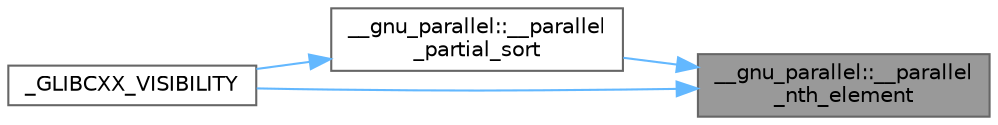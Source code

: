 digraph "__gnu_parallel::__parallel_nth_element"
{
 // LATEX_PDF_SIZE
  bgcolor="transparent";
  edge [fontname=Helvetica,fontsize=10,labelfontname=Helvetica,labelfontsize=10];
  node [fontname=Helvetica,fontsize=10,shape=box,height=0.2,width=0.4];
  rankdir="RL";
  Node1 [id="Node000001",label="__gnu_parallel::__parallel\l_nth_element",height=0.2,width=0.4,color="gray40", fillcolor="grey60", style="filled", fontcolor="black",tooltip="Parallel implementation of std::nth_element()."];
  Node1 -> Node2 [id="edge7_Node000001_Node000002",dir="back",color="steelblue1",style="solid",tooltip=" "];
  Node2 [id="Node000002",label="__gnu_parallel::__parallel\l_partial_sort",height=0.2,width=0.4,color="grey40", fillcolor="white", style="filled",URL="$namespace____gnu__parallel.html#abe60c5cc3788e1b1602175af0057d3f8",tooltip="Parallel implementation of std::partial_sort()."];
  Node2 -> Node3 [id="edge8_Node000002_Node000003",dir="back",color="steelblue1",style="solid",tooltip=" "];
  Node3 [id="Node000003",label="_GLIBCXX_VISIBILITY",height=0.2,width=0.4,color="grey40", fillcolor="white", style="filled",URL="$_classes_2lib_2include_2c_09_09_2parallel_2algo_8h.html#a544d74b2d5d0dd2197f5fd6f02691de0",tooltip=" "];
  Node1 -> Node3 [id="edge9_Node000001_Node000003",dir="back",color="steelblue1",style="solid",tooltip=" "];
}
